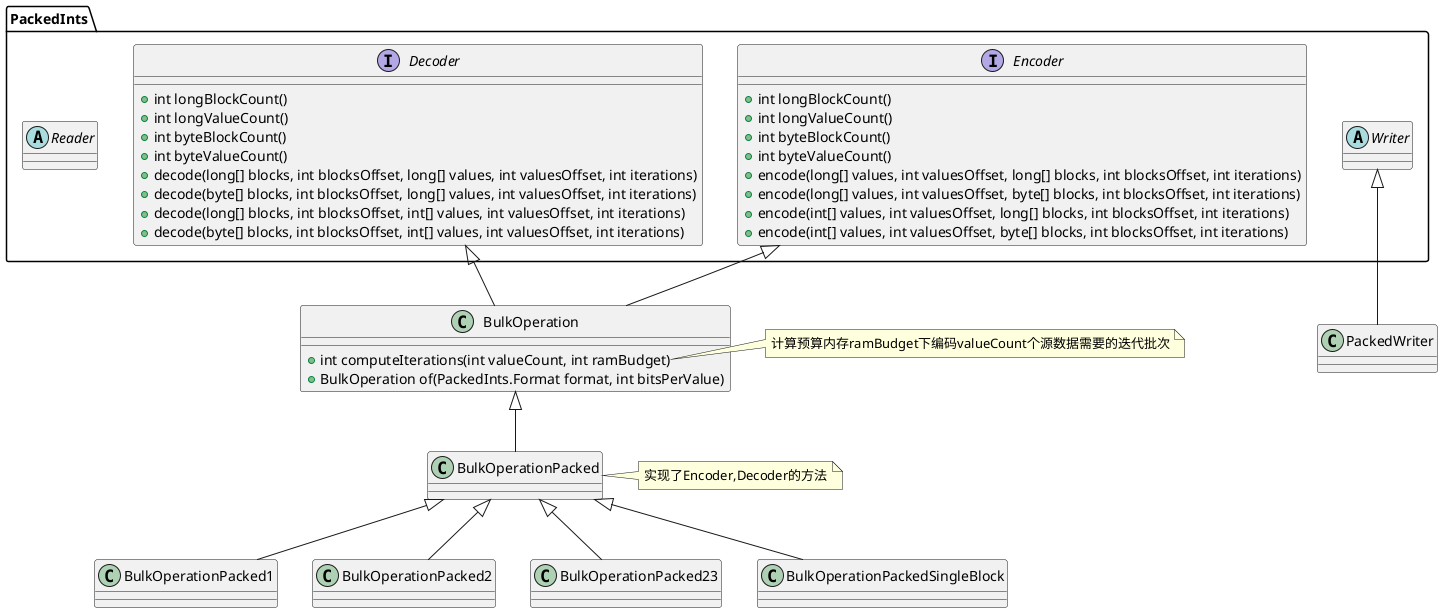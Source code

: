@startuml
'https://plantuml.com/class-diagram

interface PackedInts.Decoder
interface PackedInts.Encoder
abstract  PackedInts.Writer
abstract  PackedInts.Reader
class PackedWriter
abstract class BulkOperation
class BulkOperationPacked
class BulkOperationPacked1
class BulkOperationPacked2
class BulkOperationPacked23
class BulkOperationPackedSingleBlock
PackedInts.Decoder<|-- BulkOperation
PackedInts.Encoder<|-- BulkOperation

PackedInts.Writer<|-- PackedWriter

BulkOperation<|-- BulkOperationPacked
BulkOperationPacked<|-- BulkOperationPacked1
BulkOperationPacked<|-- BulkOperationPacked2
BulkOperationPacked<|-- BulkOperationPacked23
BulkOperationPacked<|-- BulkOperationPackedSingleBlock

interface PackedInts.Decoder{
+ int longBlockCount()
+ int longValueCount()
+ int byteBlockCount()
+ int byteValueCount()
+ decode(long[] blocks, int blocksOffset, long[] values, int valuesOffset, int iterations)
+ decode(byte[] blocks, int blocksOffset, long[] values, int valuesOffset, int iterations)
+ decode(long[] blocks, int blocksOffset, int[] values, int valuesOffset, int iterations)
+ decode(byte[] blocks, int blocksOffset, int[] values, int valuesOffset, int iterations)
}

interface PackedInts.Encoder{
+ int longBlockCount()
+ int longValueCount()
+ int byteBlockCount()
+ int byteValueCount()
+ encode(long[] values, int valuesOffset, long[] blocks, int blocksOffset, int iterations)
+ encode(long[] values, int valuesOffset, byte[] blocks, int blocksOffset, int iterations)
+ encode(int[] values, int valuesOffset, long[] blocks, int blocksOffset, int iterations)
+ encode(int[] values, int valuesOffset, byte[] blocks, int blocksOffset, int iterations)
}

class BulkOperation{
+ int computeIterations(int valueCount, int ramBudget)
+ BulkOperation of(PackedInts.Format format, int bitsPerValue)
}
note right of BulkOperation::computeIterations
  计算预算内存ramBudget下编码valueCount个源数据需要的迭代批次
end note

class BulkOperationPacked{

}
note right: 实现了Encoder,Decoder的方法
@enduml